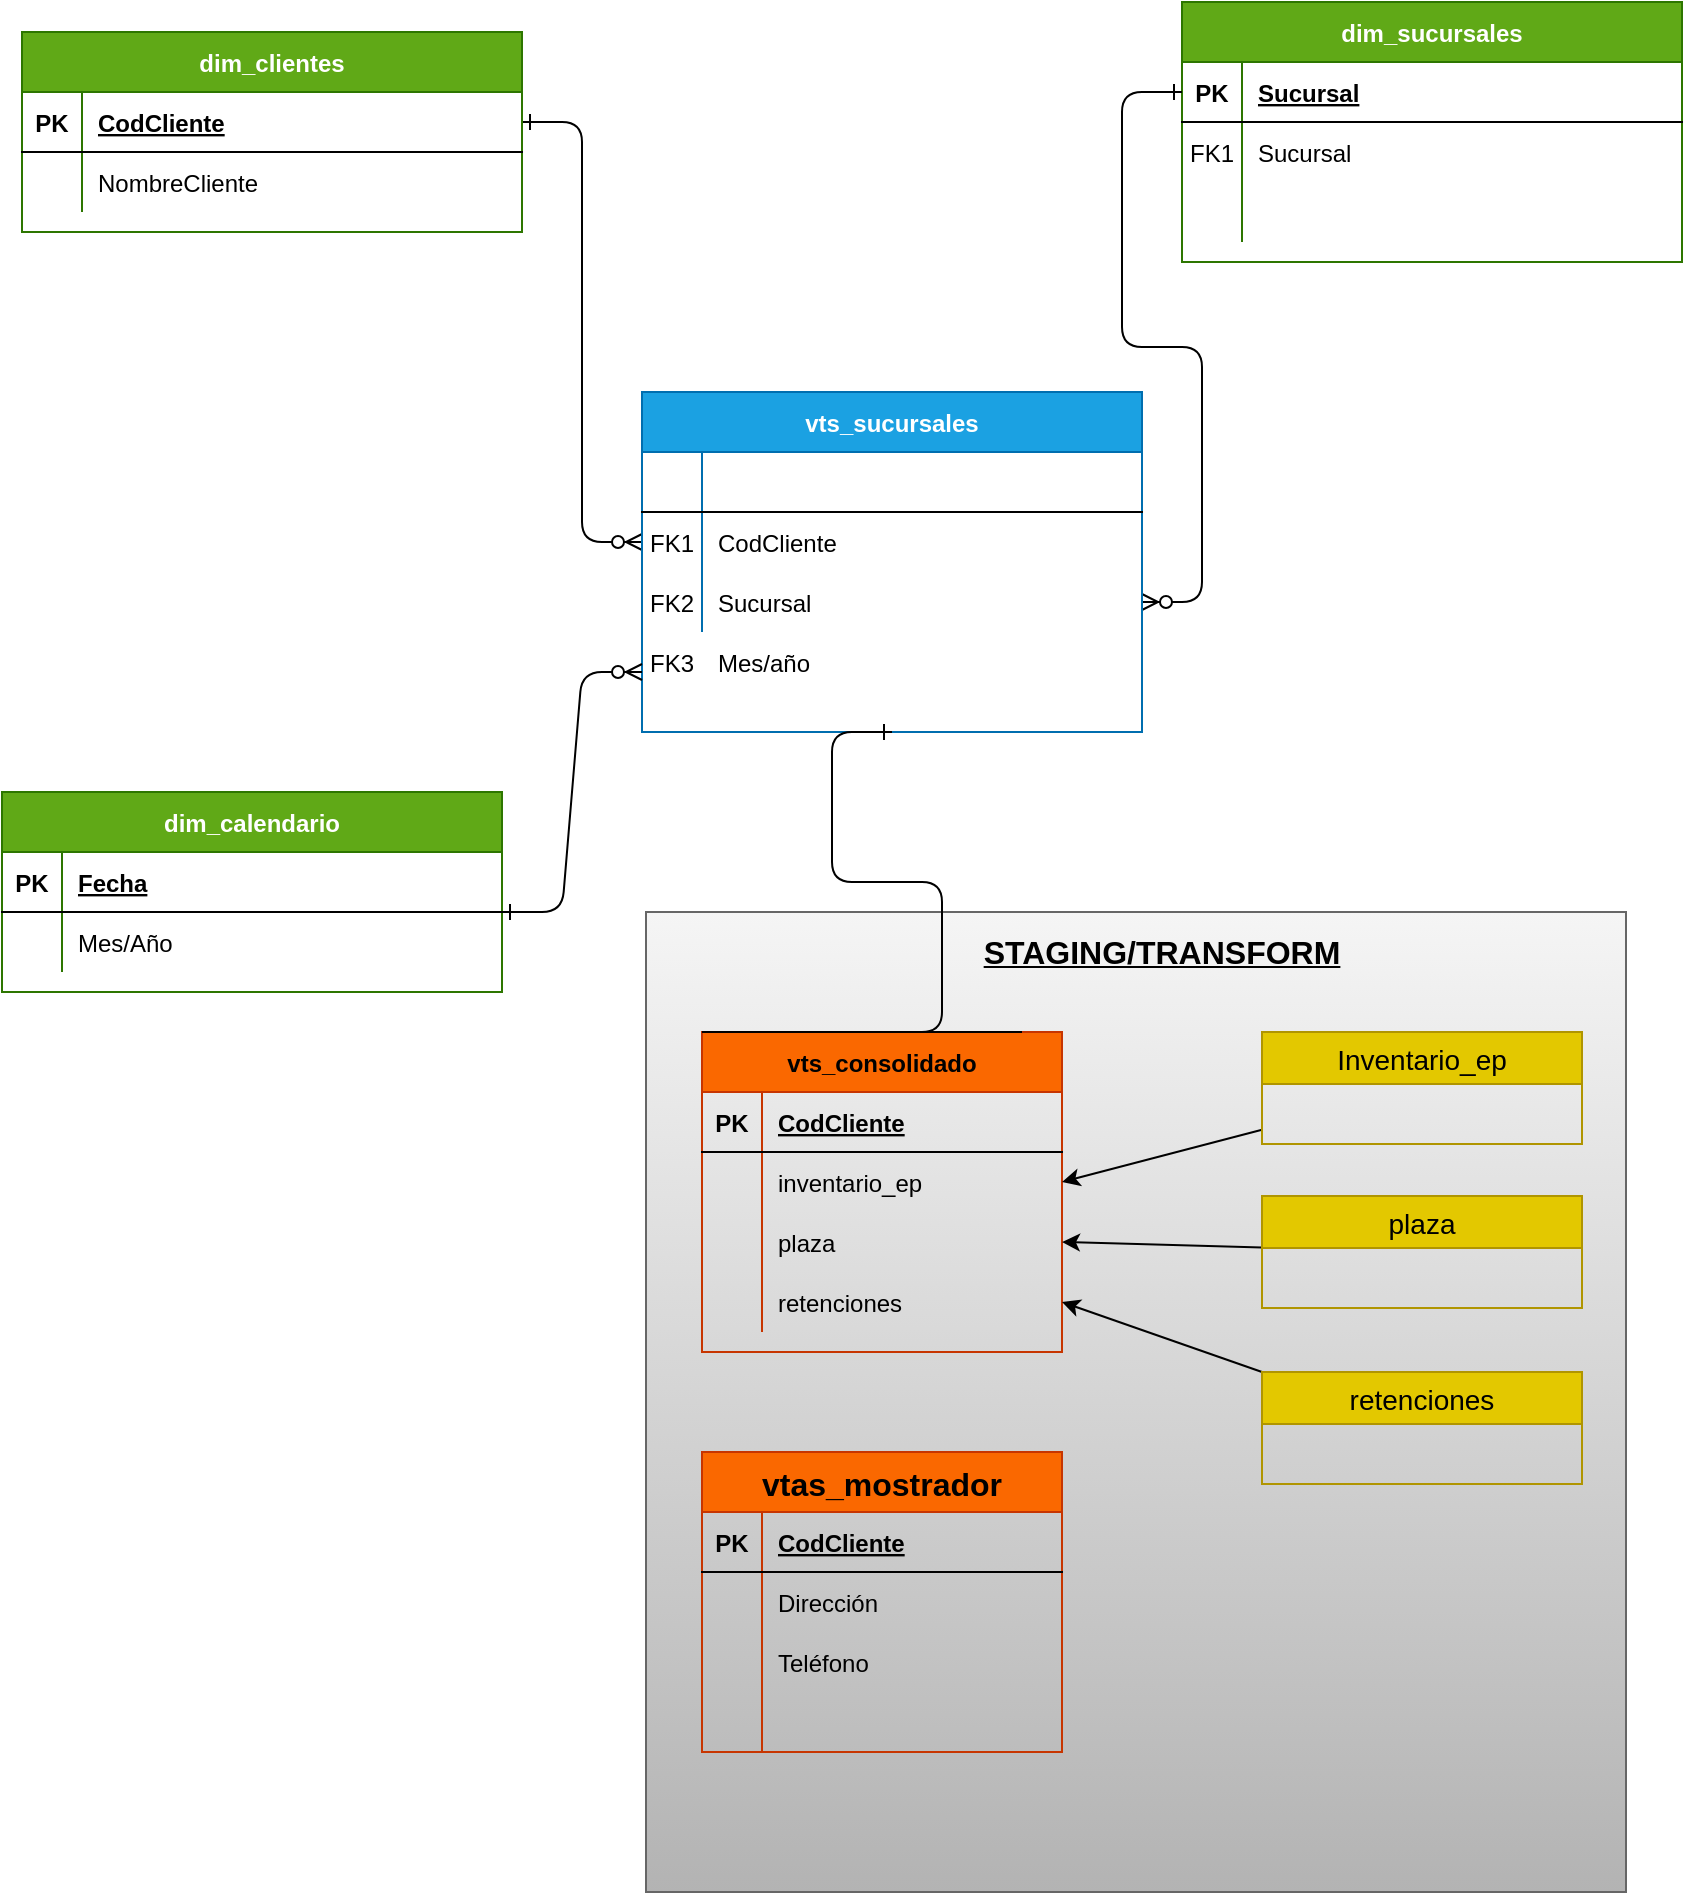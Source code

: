 <mxfile version="14.9.3" type="github">
  <diagram id="R2lEEEUBdFMjLlhIrx00" name="Page-1">
    <mxGraphModel dx="1021" dy="529" grid="1" gridSize="10" guides="1" tooltips="1" connect="1" arrows="1" fold="1" page="1" pageScale="1" pageWidth="850" pageHeight="1100" math="0" shadow="0" extFonts="Permanent Marker^https://fonts.googleapis.com/css?family=Permanent+Marker">
      <root>
        <mxCell id="0" />
        <mxCell id="1" parent="0" />
        <mxCell id="asLhbZPnlJSQsOy_DJ8J-88" value="" style="whiteSpace=wrap;html=1;aspect=fixed;fontSize=16;strokeWidth=1;strokeColor=#666666;gradientColor=#b3b3b3;fillColor=#f5f5f5;" vertex="1" parent="1">
          <mxGeometry x="332" y="500" width="490" height="490" as="geometry" />
        </mxCell>
        <mxCell id="C-vyLk0tnHw3VtMMgP7b-1" value="" style="edgeStyle=entityRelationEdgeStyle;endArrow=ERzeroToMany;startArrow=ERone;endFill=1;startFill=0;" parent="1" source="C-vyLk0tnHw3VtMMgP7b-24" target="C-vyLk0tnHw3VtMMgP7b-6" edge="1">
          <mxGeometry width="100" height="100" relative="1" as="geometry">
            <mxPoint x="340" y="720" as="sourcePoint" />
            <mxPoint x="440" y="620" as="targetPoint" />
          </mxGeometry>
        </mxCell>
        <mxCell id="C-vyLk0tnHw3VtMMgP7b-13" value="dim_sucursales" style="shape=table;startSize=30;container=1;collapsible=1;childLayout=tableLayout;fixedRows=1;rowLines=0;fontStyle=1;align=center;resizeLast=1;fillColor=#60a917;strokeColor=#2D7600;fontColor=#ffffff;" parent="1" vertex="1">
          <mxGeometry x="600" y="45" width="250" height="130" as="geometry" />
        </mxCell>
        <mxCell id="C-vyLk0tnHw3VtMMgP7b-14" value="" style="shape=partialRectangle;collapsible=0;dropTarget=0;pointerEvents=0;fillColor=none;points=[[0,0.5],[1,0.5]];portConstraint=eastwest;top=0;left=0;right=0;bottom=1;" parent="C-vyLk0tnHw3VtMMgP7b-13" vertex="1">
          <mxGeometry y="30" width="250" height="30" as="geometry" />
        </mxCell>
        <mxCell id="C-vyLk0tnHw3VtMMgP7b-15" value="PK" style="shape=partialRectangle;overflow=hidden;connectable=0;fillColor=none;top=0;left=0;bottom=0;right=0;fontStyle=1;" parent="C-vyLk0tnHw3VtMMgP7b-14" vertex="1">
          <mxGeometry width="30" height="30" as="geometry" />
        </mxCell>
        <mxCell id="C-vyLk0tnHw3VtMMgP7b-16" value="Sucursal" style="shape=partialRectangle;overflow=hidden;connectable=0;fillColor=none;top=0;left=0;bottom=0;right=0;align=left;spacingLeft=6;fontStyle=5;" parent="C-vyLk0tnHw3VtMMgP7b-14" vertex="1">
          <mxGeometry x="30" width="220" height="30" as="geometry" />
        </mxCell>
        <mxCell id="C-vyLk0tnHw3VtMMgP7b-17" value="" style="shape=partialRectangle;collapsible=0;dropTarget=0;pointerEvents=0;fillColor=none;points=[[0,0.5],[1,0.5]];portConstraint=eastwest;top=0;left=0;right=0;bottom=0;" parent="C-vyLk0tnHw3VtMMgP7b-13" vertex="1">
          <mxGeometry y="60" width="250" height="30" as="geometry" />
        </mxCell>
        <mxCell id="C-vyLk0tnHw3VtMMgP7b-18" value="FK1" style="shape=partialRectangle;overflow=hidden;connectable=0;fillColor=none;top=0;left=0;bottom=0;right=0;" parent="C-vyLk0tnHw3VtMMgP7b-17" vertex="1">
          <mxGeometry width="30" height="30" as="geometry" />
        </mxCell>
        <mxCell id="C-vyLk0tnHw3VtMMgP7b-19" value="Sucursal" style="shape=partialRectangle;overflow=hidden;connectable=0;fillColor=none;top=0;left=0;bottom=0;right=0;align=left;spacingLeft=6;" parent="C-vyLk0tnHw3VtMMgP7b-17" vertex="1">
          <mxGeometry x="30" width="220" height="30" as="geometry" />
        </mxCell>
        <mxCell id="C-vyLk0tnHw3VtMMgP7b-20" value="" style="shape=partialRectangle;collapsible=0;dropTarget=0;pointerEvents=0;fillColor=none;points=[[0,0.5],[1,0.5]];portConstraint=eastwest;top=0;left=0;right=0;bottom=0;" parent="C-vyLk0tnHw3VtMMgP7b-13" vertex="1">
          <mxGeometry y="90" width="250" height="30" as="geometry" />
        </mxCell>
        <mxCell id="C-vyLk0tnHw3VtMMgP7b-21" value="" style="shape=partialRectangle;overflow=hidden;connectable=0;fillColor=none;top=0;left=0;bottom=0;right=0;" parent="C-vyLk0tnHw3VtMMgP7b-20" vertex="1">
          <mxGeometry width="30" height="30" as="geometry" />
        </mxCell>
        <mxCell id="C-vyLk0tnHw3VtMMgP7b-22" value="" style="shape=partialRectangle;overflow=hidden;connectable=0;fillColor=none;top=0;left=0;bottom=0;right=0;align=left;spacingLeft=6;" parent="C-vyLk0tnHw3VtMMgP7b-20" vertex="1">
          <mxGeometry x="30" width="220" height="30" as="geometry" />
        </mxCell>
        <mxCell id="C-vyLk0tnHw3VtMMgP7b-23" value="dim_clientes" style="shape=table;startSize=30;container=1;collapsible=1;childLayout=tableLayout;fixedRows=1;rowLines=0;fontStyle=1;align=center;resizeLast=1;fillColor=#60a917;strokeColor=#2D7600;fontColor=#ffffff;" parent="1" vertex="1">
          <mxGeometry x="20" y="60" width="250" height="100" as="geometry" />
        </mxCell>
        <mxCell id="C-vyLk0tnHw3VtMMgP7b-24" value="" style="shape=partialRectangle;collapsible=0;dropTarget=0;pointerEvents=0;fillColor=none;points=[[0,0.5],[1,0.5]];portConstraint=eastwest;top=0;left=0;right=0;bottom=1;" parent="C-vyLk0tnHw3VtMMgP7b-23" vertex="1">
          <mxGeometry y="30" width="250" height="30" as="geometry" />
        </mxCell>
        <mxCell id="C-vyLk0tnHw3VtMMgP7b-25" value="PK" style="shape=partialRectangle;overflow=hidden;connectable=0;fillColor=none;top=0;left=0;bottom=0;right=0;fontStyle=1;" parent="C-vyLk0tnHw3VtMMgP7b-24" vertex="1">
          <mxGeometry width="30" height="30" as="geometry" />
        </mxCell>
        <mxCell id="C-vyLk0tnHw3VtMMgP7b-26" value="CodCliente" style="shape=partialRectangle;overflow=hidden;connectable=0;fillColor=none;top=0;left=0;bottom=0;right=0;align=left;spacingLeft=6;fontStyle=5;" parent="C-vyLk0tnHw3VtMMgP7b-24" vertex="1">
          <mxGeometry x="30" width="220" height="30" as="geometry" />
        </mxCell>
        <mxCell id="C-vyLk0tnHw3VtMMgP7b-27" value="" style="shape=partialRectangle;collapsible=0;dropTarget=0;pointerEvents=0;fillColor=none;points=[[0,0.5],[1,0.5]];portConstraint=eastwest;top=0;left=0;right=0;bottom=0;" parent="C-vyLk0tnHw3VtMMgP7b-23" vertex="1">
          <mxGeometry y="60" width="250" height="30" as="geometry" />
        </mxCell>
        <mxCell id="C-vyLk0tnHw3VtMMgP7b-28" value="" style="shape=partialRectangle;overflow=hidden;connectable=0;fillColor=none;top=0;left=0;bottom=0;right=0;" parent="C-vyLk0tnHw3VtMMgP7b-27" vertex="1">
          <mxGeometry width="30" height="30" as="geometry" />
        </mxCell>
        <mxCell id="C-vyLk0tnHw3VtMMgP7b-29" value="NombreCliente" style="shape=partialRectangle;overflow=hidden;connectable=0;fillColor=none;top=0;left=0;bottom=0;right=0;align=left;spacingLeft=6;" parent="C-vyLk0tnHw3VtMMgP7b-27" vertex="1">
          <mxGeometry x="30" width="220" height="30" as="geometry" />
        </mxCell>
        <mxCell id="C-vyLk0tnHw3VtMMgP7b-12" value="" style="edgeStyle=entityRelationEdgeStyle;endArrow=ERzeroToMany;startArrow=ERone;endFill=1;startFill=0;exitX=0;exitY=0.5;exitDx=0;exitDy=0;" parent="1" source="C-vyLk0tnHw3VtMMgP7b-14" target="C-vyLk0tnHw3VtMMgP7b-9" edge="1">
          <mxGeometry width="100" height="100" relative="1" as="geometry">
            <mxPoint x="400" y="180" as="sourcePoint" />
            <mxPoint x="460" y="205" as="targetPoint" />
          </mxGeometry>
        </mxCell>
        <mxCell id="asLhbZPnlJSQsOy_DJ8J-13" value="" style="group" vertex="1" connectable="0" parent="1">
          <mxGeometry x="10" y="240" width="570" height="300" as="geometry" />
        </mxCell>
        <mxCell id="asLhbZPnlJSQsOy_DJ8J-1" value="dim_calendario" style="shape=table;startSize=30;container=1;collapsible=1;childLayout=tableLayout;fixedRows=1;rowLines=0;fontStyle=1;align=center;resizeLast=1;fillColor=#60a917;strokeColor=#2D7600;fontColor=#ffffff;" vertex="1" parent="asLhbZPnlJSQsOy_DJ8J-13">
          <mxGeometry y="200" width="250" height="100" as="geometry" />
        </mxCell>
        <mxCell id="asLhbZPnlJSQsOy_DJ8J-2" value="" style="shape=partialRectangle;collapsible=0;dropTarget=0;pointerEvents=0;fillColor=none;points=[[0,0.5],[1,0.5]];portConstraint=eastwest;top=0;left=0;right=0;bottom=1;" vertex="1" parent="asLhbZPnlJSQsOy_DJ8J-1">
          <mxGeometry y="30" width="250" height="30" as="geometry" />
        </mxCell>
        <mxCell id="asLhbZPnlJSQsOy_DJ8J-3" value="PK" style="shape=partialRectangle;overflow=hidden;connectable=0;fillColor=none;top=0;left=0;bottom=0;right=0;fontStyle=1;" vertex="1" parent="asLhbZPnlJSQsOy_DJ8J-2">
          <mxGeometry width="30" height="30" as="geometry" />
        </mxCell>
        <mxCell id="asLhbZPnlJSQsOy_DJ8J-4" value="Fecha" style="shape=partialRectangle;overflow=hidden;connectable=0;fillColor=none;top=0;left=0;bottom=0;right=0;align=left;spacingLeft=6;fontStyle=5;" vertex="1" parent="asLhbZPnlJSQsOy_DJ8J-2">
          <mxGeometry x="30" width="220" height="30" as="geometry" />
        </mxCell>
        <mxCell id="asLhbZPnlJSQsOy_DJ8J-5" value="" style="shape=partialRectangle;collapsible=0;dropTarget=0;pointerEvents=0;fillColor=none;points=[[0,0.5],[1,0.5]];portConstraint=eastwest;top=0;left=0;right=0;bottom=0;" vertex="1" parent="asLhbZPnlJSQsOy_DJ8J-1">
          <mxGeometry y="60" width="250" height="30" as="geometry" />
        </mxCell>
        <mxCell id="asLhbZPnlJSQsOy_DJ8J-6" value="" style="shape=partialRectangle;overflow=hidden;connectable=0;fillColor=none;top=0;left=0;bottom=0;right=0;" vertex="1" parent="asLhbZPnlJSQsOy_DJ8J-5">
          <mxGeometry width="30" height="30" as="geometry" />
        </mxCell>
        <mxCell id="asLhbZPnlJSQsOy_DJ8J-7" value="Mes/Año" style="shape=partialRectangle;overflow=hidden;connectable=0;fillColor=none;top=0;left=0;bottom=0;right=0;align=left;spacingLeft=6;" vertex="1" parent="asLhbZPnlJSQsOy_DJ8J-5">
          <mxGeometry x="30" width="220" height="30" as="geometry" />
        </mxCell>
        <mxCell id="asLhbZPnlJSQsOy_DJ8J-12" value="" style="group" vertex="1" connectable="0" parent="asLhbZPnlJSQsOy_DJ8J-13">
          <mxGeometry x="270" width="300" height="240" as="geometry" />
        </mxCell>
        <mxCell id="C-vyLk0tnHw3VtMMgP7b-2" value="vts_sucursales" style="shape=table;startSize=30;container=1;collapsible=1;childLayout=tableLayout;fixedRows=1;rowLines=0;fontStyle=1;align=center;resizeLast=1;fillColor=#1ba1e2;strokeColor=#006EAF;fontColor=#ffffff;" parent="asLhbZPnlJSQsOy_DJ8J-12" vertex="1">
          <mxGeometry x="50" width="250" height="170" as="geometry" />
        </mxCell>
        <mxCell id="C-vyLk0tnHw3VtMMgP7b-3" value="" style="shape=partialRectangle;collapsible=0;dropTarget=0;pointerEvents=0;fillColor=none;points=[[0,0.5],[1,0.5]];portConstraint=eastwest;top=0;left=0;right=0;bottom=1;" parent="C-vyLk0tnHw3VtMMgP7b-2" vertex="1">
          <mxGeometry y="30" width="250" height="30" as="geometry" />
        </mxCell>
        <mxCell id="C-vyLk0tnHw3VtMMgP7b-4" value="" style="shape=partialRectangle;overflow=hidden;connectable=0;fillColor=none;top=0;left=0;bottom=0;right=0;fontStyle=1;" parent="C-vyLk0tnHw3VtMMgP7b-3" vertex="1">
          <mxGeometry width="30" height="30" as="geometry" />
        </mxCell>
        <mxCell id="C-vyLk0tnHw3VtMMgP7b-5" value="" style="shape=partialRectangle;overflow=hidden;connectable=0;fillColor=none;top=0;left=0;bottom=0;right=0;align=left;spacingLeft=6;fontStyle=5;" parent="C-vyLk0tnHw3VtMMgP7b-3" vertex="1">
          <mxGeometry x="30" width="220" height="30" as="geometry" />
        </mxCell>
        <mxCell id="C-vyLk0tnHw3VtMMgP7b-6" value="" style="shape=partialRectangle;collapsible=0;dropTarget=0;pointerEvents=0;fillColor=none;points=[[0,0.5],[1,0.5]];portConstraint=eastwest;top=0;left=0;right=0;bottom=0;" parent="C-vyLk0tnHw3VtMMgP7b-2" vertex="1">
          <mxGeometry y="60" width="250" height="30" as="geometry" />
        </mxCell>
        <mxCell id="C-vyLk0tnHw3VtMMgP7b-7" value="FK1" style="shape=partialRectangle;overflow=hidden;connectable=0;fillColor=none;top=0;left=0;bottom=0;right=0;" parent="C-vyLk0tnHw3VtMMgP7b-6" vertex="1">
          <mxGeometry width="30" height="30" as="geometry" />
        </mxCell>
        <mxCell id="C-vyLk0tnHw3VtMMgP7b-8" value="CodCliente" style="shape=partialRectangle;overflow=hidden;connectable=0;fillColor=none;top=0;left=0;bottom=0;right=0;align=left;spacingLeft=6;" parent="C-vyLk0tnHw3VtMMgP7b-6" vertex="1">
          <mxGeometry x="30" width="220" height="30" as="geometry" />
        </mxCell>
        <mxCell id="C-vyLk0tnHw3VtMMgP7b-9" value="" style="shape=partialRectangle;collapsible=0;dropTarget=0;pointerEvents=0;fillColor=none;points=[[0,0.5],[1,0.5]];portConstraint=eastwest;top=0;left=0;right=0;bottom=0;" parent="C-vyLk0tnHw3VtMMgP7b-2" vertex="1">
          <mxGeometry y="90" width="250" height="30" as="geometry" />
        </mxCell>
        <mxCell id="C-vyLk0tnHw3VtMMgP7b-10" value="" style="shape=partialRectangle;overflow=hidden;connectable=0;fillColor=none;top=0;left=0;bottom=0;right=0;" parent="C-vyLk0tnHw3VtMMgP7b-9" vertex="1">
          <mxGeometry width="30" height="30" as="geometry" />
        </mxCell>
        <mxCell id="C-vyLk0tnHw3VtMMgP7b-11" value="Sucursal" style="shape=partialRectangle;overflow=hidden;connectable=0;fillColor=none;top=0;left=0;bottom=0;right=0;align=left;spacingLeft=6;" parent="C-vyLk0tnHw3VtMMgP7b-9" vertex="1">
          <mxGeometry x="30" width="220" height="30" as="geometry" />
        </mxCell>
        <mxCell id="asLhbZPnlJSQsOy_DJ8J-8" value="Mes/año" style="shape=partialRectangle;overflow=hidden;connectable=0;fillColor=none;top=0;left=0;bottom=0;right=0;align=left;spacingLeft=6;" vertex="1" parent="asLhbZPnlJSQsOy_DJ8J-12">
          <mxGeometry x="80" y="120" width="220" height="30" as="geometry" />
        </mxCell>
        <mxCell id="asLhbZPnlJSQsOy_DJ8J-9" value="FK2" style="shape=partialRectangle;overflow=hidden;connectable=0;fillColor=none;top=0;left=0;bottom=0;right=0;" vertex="1" parent="asLhbZPnlJSQsOy_DJ8J-12">
          <mxGeometry x="50" y="90" width="30" height="30" as="geometry" />
        </mxCell>
        <mxCell id="asLhbZPnlJSQsOy_DJ8J-10" value="FK3" style="shape=partialRectangle;overflow=hidden;connectable=0;fillColor=none;top=0;left=0;bottom=0;right=0;" vertex="1" parent="asLhbZPnlJSQsOy_DJ8J-12">
          <mxGeometry x="50" y="120" width="30" height="30" as="geometry" />
        </mxCell>
        <mxCell id="asLhbZPnlJSQsOy_DJ8J-11" value="" style="edgeStyle=entityRelationEdgeStyle;endArrow=ERzeroToMany;startArrow=ERone;endFill=1;startFill=0;" edge="1" parent="asLhbZPnlJSQsOy_DJ8J-12">
          <mxGeometry width="100" height="100" relative="1" as="geometry">
            <mxPoint x="-20" y="260" as="sourcePoint" />
            <mxPoint x="50" y="140" as="targetPoint" />
          </mxGeometry>
        </mxCell>
        <mxCell id="asLhbZPnlJSQsOy_DJ8J-27" value="vts_consolidado" style="shape=table;startSize=30;container=1;collapsible=1;childLayout=tableLayout;fixedRows=1;rowLines=0;fontStyle=1;align=center;resizeLast=1;fillColor=#fa6800;strokeColor=#C73500;fontColor=#000000;" vertex="1" parent="1">
          <mxGeometry x="360" y="560" width="180" height="160" as="geometry" />
        </mxCell>
        <mxCell id="asLhbZPnlJSQsOy_DJ8J-28" value="" style="shape=partialRectangle;collapsible=0;dropTarget=0;pointerEvents=0;fillColor=none;top=0;left=0;bottom=1;right=0;points=[[0,0.5],[1,0.5]];portConstraint=eastwest;" vertex="1" parent="asLhbZPnlJSQsOy_DJ8J-27">
          <mxGeometry y="30" width="180" height="30" as="geometry" />
        </mxCell>
        <mxCell id="asLhbZPnlJSQsOy_DJ8J-29" value="PK" style="shape=partialRectangle;connectable=0;fillColor=none;top=0;left=0;bottom=0;right=0;fontStyle=1;overflow=hidden;" vertex="1" parent="asLhbZPnlJSQsOy_DJ8J-28">
          <mxGeometry width="30" height="30" as="geometry" />
        </mxCell>
        <mxCell id="asLhbZPnlJSQsOy_DJ8J-30" value="CodCliente" style="shape=partialRectangle;connectable=0;fillColor=none;top=0;left=0;bottom=0;right=0;align=left;spacingLeft=6;fontStyle=5;overflow=hidden;" vertex="1" parent="asLhbZPnlJSQsOy_DJ8J-28">
          <mxGeometry x="30" width="150" height="30" as="geometry" />
        </mxCell>
        <mxCell id="asLhbZPnlJSQsOy_DJ8J-31" value="" style="shape=partialRectangle;collapsible=0;dropTarget=0;pointerEvents=0;fillColor=none;top=0;left=0;bottom=0;right=0;points=[[0,0.5],[1,0.5]];portConstraint=eastwest;" vertex="1" parent="asLhbZPnlJSQsOy_DJ8J-27">
          <mxGeometry y="60" width="180" height="30" as="geometry" />
        </mxCell>
        <mxCell id="asLhbZPnlJSQsOy_DJ8J-32" value="" style="shape=partialRectangle;connectable=0;fillColor=none;top=0;left=0;bottom=0;right=0;editable=1;overflow=hidden;" vertex="1" parent="asLhbZPnlJSQsOy_DJ8J-31">
          <mxGeometry width="30" height="30" as="geometry" />
        </mxCell>
        <mxCell id="asLhbZPnlJSQsOy_DJ8J-33" value="inventario_ep" style="shape=partialRectangle;connectable=0;fillColor=none;top=0;left=0;bottom=0;right=0;align=left;spacingLeft=6;overflow=hidden;" vertex="1" parent="asLhbZPnlJSQsOy_DJ8J-31">
          <mxGeometry x="30" width="150" height="30" as="geometry" />
        </mxCell>
        <mxCell id="asLhbZPnlJSQsOy_DJ8J-34" value="" style="shape=partialRectangle;collapsible=0;dropTarget=0;pointerEvents=0;fillColor=none;top=0;left=0;bottom=0;right=0;points=[[0,0.5],[1,0.5]];portConstraint=eastwest;" vertex="1" parent="asLhbZPnlJSQsOy_DJ8J-27">
          <mxGeometry y="90" width="180" height="30" as="geometry" />
        </mxCell>
        <mxCell id="asLhbZPnlJSQsOy_DJ8J-35" value="" style="shape=partialRectangle;connectable=0;fillColor=none;top=0;left=0;bottom=0;right=0;editable=1;overflow=hidden;" vertex="1" parent="asLhbZPnlJSQsOy_DJ8J-34">
          <mxGeometry width="30" height="30" as="geometry" />
        </mxCell>
        <mxCell id="asLhbZPnlJSQsOy_DJ8J-36" value="plaza" style="shape=partialRectangle;connectable=0;fillColor=none;top=0;left=0;bottom=0;right=0;align=left;spacingLeft=6;overflow=hidden;" vertex="1" parent="asLhbZPnlJSQsOy_DJ8J-34">
          <mxGeometry x="30" width="150" height="30" as="geometry" />
        </mxCell>
        <mxCell id="asLhbZPnlJSQsOy_DJ8J-37" value="" style="shape=partialRectangle;collapsible=0;dropTarget=0;pointerEvents=0;fillColor=none;top=0;left=0;bottom=0;right=0;points=[[0,0.5],[1,0.5]];portConstraint=eastwest;" vertex="1" parent="asLhbZPnlJSQsOy_DJ8J-27">
          <mxGeometry y="120" width="180" height="30" as="geometry" />
        </mxCell>
        <mxCell id="asLhbZPnlJSQsOy_DJ8J-38" value="" style="shape=partialRectangle;connectable=0;fillColor=none;top=0;left=0;bottom=0;right=0;editable=1;overflow=hidden;" vertex="1" parent="asLhbZPnlJSQsOy_DJ8J-37">
          <mxGeometry width="30" height="30" as="geometry" />
        </mxCell>
        <mxCell id="asLhbZPnlJSQsOy_DJ8J-39" value="retenciones" style="shape=partialRectangle;connectable=0;fillColor=none;top=0;left=0;bottom=0;right=0;align=left;spacingLeft=6;overflow=hidden;" vertex="1" parent="asLhbZPnlJSQsOy_DJ8J-37">
          <mxGeometry x="30" width="150" height="30" as="geometry" />
        </mxCell>
        <mxCell id="asLhbZPnlJSQsOy_DJ8J-51" style="edgeStyle=none;rounded=0;orthogonalLoop=1;jettySize=auto;html=1;entryX=1;entryY=0.5;entryDx=0;entryDy=0;" edge="1" parent="1" source="asLhbZPnlJSQsOy_DJ8J-40" target="asLhbZPnlJSQsOy_DJ8J-31">
          <mxGeometry relative="1" as="geometry" />
        </mxCell>
        <mxCell id="asLhbZPnlJSQsOy_DJ8J-40" value="Inventario_ep" style="swimlane;fontStyle=0;childLayout=stackLayout;horizontal=1;startSize=26;horizontalStack=0;resizeParent=1;resizeParentMax=0;resizeLast=0;collapsible=1;marginBottom=0;align=center;fontSize=14;fillColor=#e3c800;strokeColor=#B09500;fontColor=#000000;" vertex="1" parent="1">
          <mxGeometry x="640" y="560" width="160" height="56" as="geometry" />
        </mxCell>
        <mxCell id="asLhbZPnlJSQsOy_DJ8J-52" style="edgeStyle=none;rounded=0;orthogonalLoop=1;jettySize=auto;html=1;entryX=1;entryY=0.5;entryDx=0;entryDy=0;" edge="1" parent="1" source="asLhbZPnlJSQsOy_DJ8J-44" target="asLhbZPnlJSQsOy_DJ8J-34">
          <mxGeometry relative="1" as="geometry" />
        </mxCell>
        <mxCell id="asLhbZPnlJSQsOy_DJ8J-44" value="plaza" style="swimlane;fontStyle=0;childLayout=stackLayout;horizontal=1;startSize=26;horizontalStack=0;resizeParent=1;resizeParentMax=0;resizeLast=0;collapsible=1;marginBottom=0;align=center;fontSize=14;fillColor=#e3c800;strokeColor=#B09500;fontColor=#000000;" vertex="1" parent="1">
          <mxGeometry x="640" y="642" width="160" height="56" as="geometry" />
        </mxCell>
        <mxCell id="asLhbZPnlJSQsOy_DJ8J-53" style="edgeStyle=none;rounded=0;orthogonalLoop=1;jettySize=auto;html=1;entryX=1;entryY=0.5;entryDx=0;entryDy=0;" edge="1" parent="1" source="asLhbZPnlJSQsOy_DJ8J-45" target="asLhbZPnlJSQsOy_DJ8J-37">
          <mxGeometry relative="1" as="geometry" />
        </mxCell>
        <mxCell id="asLhbZPnlJSQsOy_DJ8J-45" value="retenciones" style="swimlane;fontStyle=0;childLayout=stackLayout;horizontal=1;startSize=26;horizontalStack=0;resizeParent=1;resizeParentMax=0;resizeLast=0;collapsible=1;marginBottom=0;align=center;fontSize=14;fillColor=#e3c800;strokeColor=#B09500;fontColor=#000000;" vertex="1" parent="1">
          <mxGeometry x="640" y="730" width="160" height="56" as="geometry" />
        </mxCell>
        <mxCell id="asLhbZPnlJSQsOy_DJ8J-50" value="" style="endArrow=none;html=1;rounded=0;" edge="1" parent="1">
          <mxGeometry relative="1" as="geometry">
            <mxPoint x="360" y="560" as="sourcePoint" />
            <mxPoint x="520" y="560" as="targetPoint" />
          </mxGeometry>
        </mxCell>
        <mxCell id="asLhbZPnlJSQsOy_DJ8J-54" value="STAGING/TRANSFORM" style="text;html=1;strokeColor=none;fillColor=none;align=center;verticalAlign=middle;whiteSpace=wrap;rounded=0;strokeWidth=1;fontSize=16;fontStyle=5" vertex="1" parent="1">
          <mxGeometry x="570" y="510" width="40" height="20" as="geometry" />
        </mxCell>
        <mxCell id="asLhbZPnlJSQsOy_DJ8J-59" value="vtas_mostrador" style="shape=table;startSize=30;container=1;collapsible=1;childLayout=tableLayout;fixedRows=1;rowLines=0;fontStyle=1;align=center;resizeLast=1;fontSize=16;strokeWidth=1;fillColor=#fa6800;strokeColor=#C73500;fontColor=#000000;" vertex="1" parent="1">
          <mxGeometry x="360" y="770" width="180" height="150" as="geometry" />
        </mxCell>
        <mxCell id="asLhbZPnlJSQsOy_DJ8J-60" value="" style="shape=partialRectangle;collapsible=0;dropTarget=0;pointerEvents=0;fillColor=none;top=0;left=0;bottom=1;right=0;points=[[0,0.5],[1,0.5]];portConstraint=eastwest;" vertex="1" parent="asLhbZPnlJSQsOy_DJ8J-59">
          <mxGeometry y="30" width="180" height="30" as="geometry" />
        </mxCell>
        <mxCell id="asLhbZPnlJSQsOy_DJ8J-61" value="PK" style="shape=partialRectangle;connectable=0;fillColor=none;top=0;left=0;bottom=0;right=0;fontStyle=1;overflow=hidden;" vertex="1" parent="asLhbZPnlJSQsOy_DJ8J-60">
          <mxGeometry width="30" height="30" as="geometry" />
        </mxCell>
        <mxCell id="asLhbZPnlJSQsOy_DJ8J-62" value="CodCliente" style="shape=partialRectangle;connectable=0;fillColor=none;top=0;left=0;bottom=0;right=0;align=left;spacingLeft=6;fontStyle=5;overflow=hidden;" vertex="1" parent="asLhbZPnlJSQsOy_DJ8J-60">
          <mxGeometry x="30" width="150" height="30" as="geometry" />
        </mxCell>
        <mxCell id="asLhbZPnlJSQsOy_DJ8J-73" value="" style="shape=partialRectangle;collapsible=0;dropTarget=0;pointerEvents=0;fillColor=none;top=0;left=0;bottom=0;right=0;points=[[0,0.5],[1,0.5]];portConstraint=eastwest;" vertex="1" parent="asLhbZPnlJSQsOy_DJ8J-59">
          <mxGeometry y="60" width="180" height="30" as="geometry" />
        </mxCell>
        <mxCell id="asLhbZPnlJSQsOy_DJ8J-74" value="" style="shape=partialRectangle;connectable=0;fillColor=none;top=0;left=0;bottom=0;right=0;editable=1;overflow=hidden;" vertex="1" parent="asLhbZPnlJSQsOy_DJ8J-73">
          <mxGeometry width="30" height="30" as="geometry" />
        </mxCell>
        <mxCell id="asLhbZPnlJSQsOy_DJ8J-75" value="Dirección" style="shape=partialRectangle;connectable=0;fillColor=none;top=0;left=0;bottom=0;right=0;align=left;spacingLeft=6;overflow=hidden;" vertex="1" parent="asLhbZPnlJSQsOy_DJ8J-73">
          <mxGeometry x="30" width="150" height="30" as="geometry" />
        </mxCell>
        <mxCell id="asLhbZPnlJSQsOy_DJ8J-63" value="" style="shape=partialRectangle;collapsible=0;dropTarget=0;pointerEvents=0;fillColor=none;top=0;left=0;bottom=0;right=0;points=[[0,0.5],[1,0.5]];portConstraint=eastwest;" vertex="1" parent="asLhbZPnlJSQsOy_DJ8J-59">
          <mxGeometry y="90" width="180" height="30" as="geometry" />
        </mxCell>
        <mxCell id="asLhbZPnlJSQsOy_DJ8J-64" value="" style="shape=partialRectangle;connectable=0;fillColor=none;top=0;left=0;bottom=0;right=0;editable=1;overflow=hidden;" vertex="1" parent="asLhbZPnlJSQsOy_DJ8J-63">
          <mxGeometry width="30" height="30" as="geometry" />
        </mxCell>
        <mxCell id="asLhbZPnlJSQsOy_DJ8J-65" value="Teléfono" style="shape=partialRectangle;connectable=0;fillColor=none;top=0;left=0;bottom=0;right=0;align=left;spacingLeft=6;overflow=hidden;" vertex="1" parent="asLhbZPnlJSQsOy_DJ8J-63">
          <mxGeometry x="30" width="150" height="30" as="geometry" />
        </mxCell>
        <mxCell id="asLhbZPnlJSQsOy_DJ8J-69" value="" style="shape=partialRectangle;collapsible=0;dropTarget=0;pointerEvents=0;fillColor=none;top=0;left=0;bottom=0;right=0;points=[[0,0.5],[1,0.5]];portConstraint=eastwest;" vertex="1" parent="asLhbZPnlJSQsOy_DJ8J-59">
          <mxGeometry y="120" width="180" height="30" as="geometry" />
        </mxCell>
        <mxCell id="asLhbZPnlJSQsOy_DJ8J-70" value="" style="shape=partialRectangle;connectable=0;fillColor=none;top=0;left=0;bottom=0;right=0;editable=1;overflow=hidden;" vertex="1" parent="asLhbZPnlJSQsOy_DJ8J-69">
          <mxGeometry width="30" height="30" as="geometry" />
        </mxCell>
        <mxCell id="asLhbZPnlJSQsOy_DJ8J-71" value="" style="shape=partialRectangle;connectable=0;fillColor=none;top=0;left=0;bottom=0;right=0;align=left;spacingLeft=6;overflow=hidden;" vertex="1" parent="asLhbZPnlJSQsOy_DJ8J-69">
          <mxGeometry x="30" width="150" height="30" as="geometry" />
        </mxCell>
        <mxCell id="asLhbZPnlJSQsOy_DJ8J-77" value="" style="edgeStyle=entityRelationEdgeStyle;fontSize=12;html=1;endArrow=ERone;endFill=1;entryX=0.5;entryY=1;entryDx=0;entryDy=0;" edge="1" parent="1" target="C-vyLk0tnHw3VtMMgP7b-2">
          <mxGeometry width="100" height="100" relative="1" as="geometry">
            <mxPoint x="450" y="560" as="sourcePoint" />
            <mxPoint x="490" y="560" as="targetPoint" />
          </mxGeometry>
        </mxCell>
      </root>
    </mxGraphModel>
  </diagram>
</mxfile>
